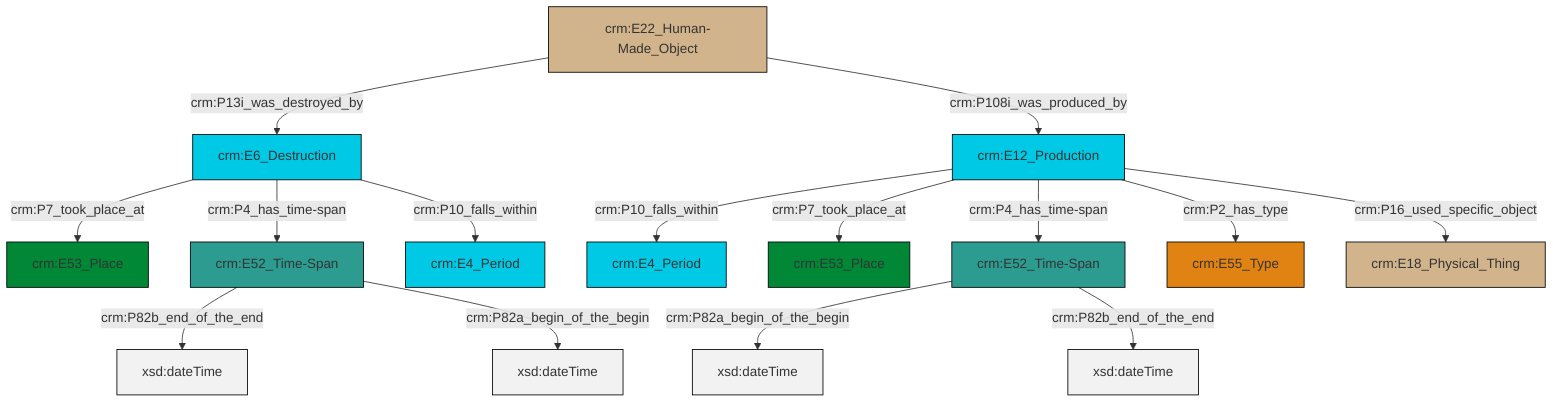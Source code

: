 graph TD
classDef Literal fill:#f2f2f2,stroke:#000000;
classDef CRM_Entity fill:#FFFFFF,stroke:#000000;
classDef Temporal_Entity fill:#00C9E6, stroke:#000000;
classDef Type fill:#E18312, stroke:#000000;
classDef Time-Span fill:#2C9C91, stroke:#000000;
classDef Appellation fill:#FFEB7F, stroke:#000000;
classDef Place fill:#008836, stroke:#000000;
classDef Persistent_Item fill:#B266B2, stroke:#000000;
classDef Conceptual_Object fill:#FFD700, stroke:#000000;
classDef Physical_Thing fill:#D2B48C, stroke:#000000;
classDef Actor fill:#f58aad, stroke:#000000;
classDef PC_Classes fill:#4ce600, stroke:#000000;
classDef Multi fill:#cccccc,stroke:#000000;

4["crm:E6_Destruction"]:::Temporal_Entity -->|crm:P7_took_place_at| 5["crm:E53_Place"]:::Place
4["crm:E6_Destruction"]:::Temporal_Entity -->|crm:P4_has_time-span| 2["crm:E52_Time-Span"]:::Time-Span
7["crm:E12_Production"]:::Temporal_Entity -->|crm:P10_falls_within| 0["crm:E4_Period"]:::Temporal_Entity
4["crm:E6_Destruction"]:::Temporal_Entity -->|crm:P10_falls_within| 8["crm:E4_Period"]:::Temporal_Entity
9["crm:E52_Time-Span"]:::Time-Span -->|crm:P82a_begin_of_the_begin| 10[xsd:dateTime]:::Literal
7["crm:E12_Production"]:::Temporal_Entity -->|crm:P7_took_place_at| 12["crm:E53_Place"]:::Place
14["crm:E22_Human-Made_Object"]:::Physical_Thing -->|crm:P13i_was_destroyed_by| 4["crm:E6_Destruction"]:::Temporal_Entity
7["crm:E12_Production"]:::Temporal_Entity -->|crm:P4_has_time-span| 9["crm:E52_Time-Span"]:::Time-Span
14["crm:E22_Human-Made_Object"]:::Physical_Thing -->|crm:P108i_was_produced_by| 7["crm:E12_Production"]:::Temporal_Entity
2["crm:E52_Time-Span"]:::Time-Span -->|crm:P82b_end_of_the_end| 17[xsd:dateTime]:::Literal
7["crm:E12_Production"]:::Temporal_Entity -->|crm:P2_has_type| 18["crm:E55_Type"]:::Type
7["crm:E12_Production"]:::Temporal_Entity -->|crm:P16_used_specific_object| 21["crm:E18_Physical_Thing"]:::Physical_Thing
9["crm:E52_Time-Span"]:::Time-Span -->|crm:P82b_end_of_the_end| 22[xsd:dateTime]:::Literal
2["crm:E52_Time-Span"]:::Time-Span -->|crm:P82a_begin_of_the_begin| 23[xsd:dateTime]:::Literal